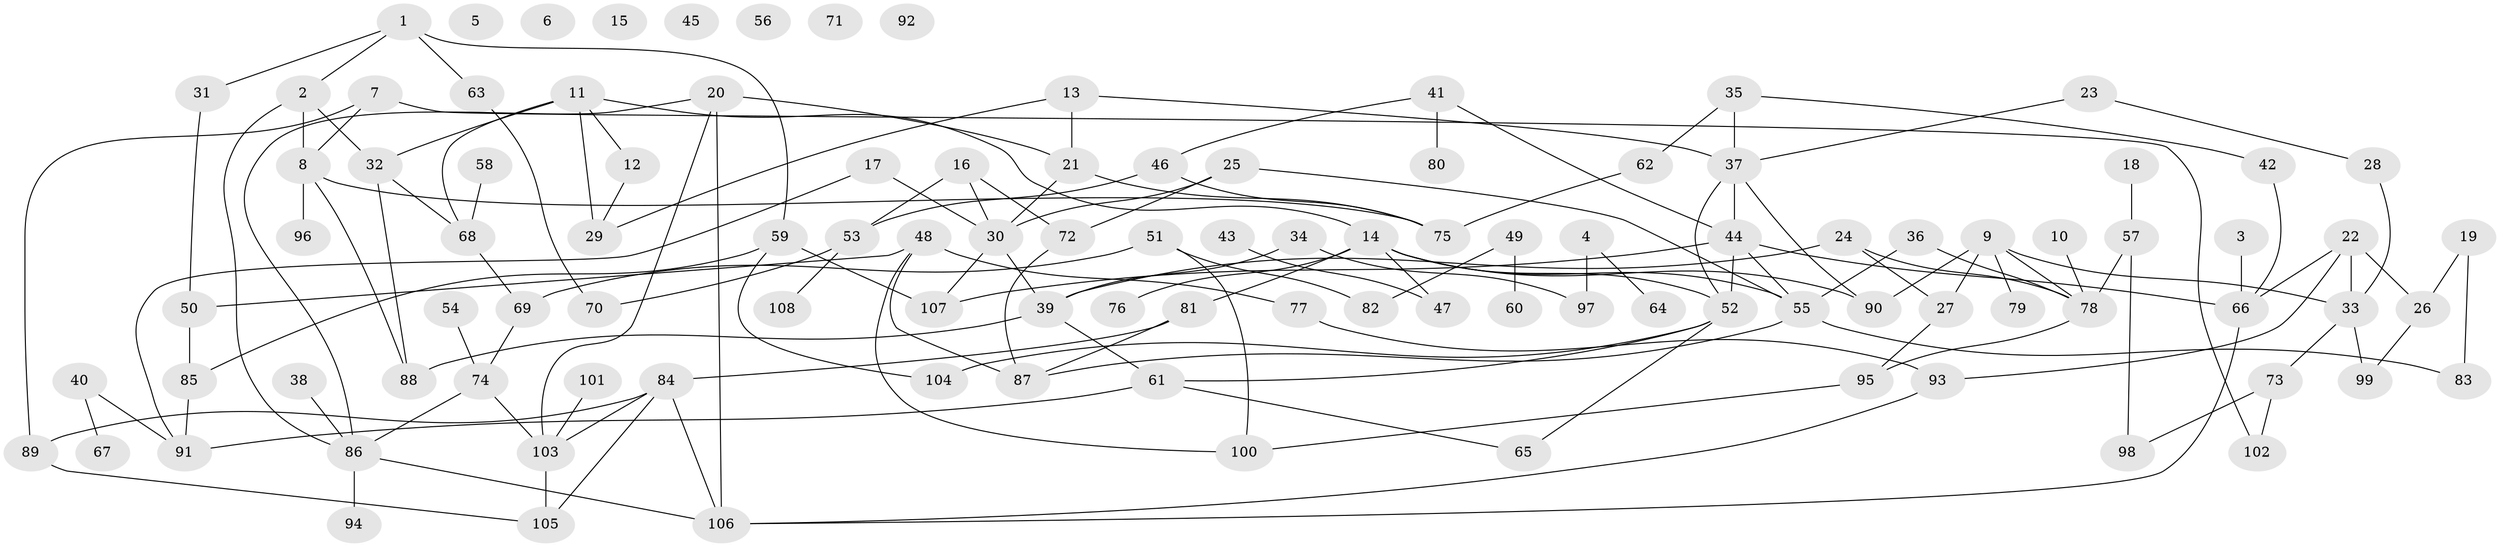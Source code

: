// coarse degree distribution, {6: 0.08450704225352113, 4: 0.1267605633802817, 1: 0.16901408450704225, 0: 0.09859154929577464, 3: 0.16901408450704225, 2: 0.16901408450704225, 5: 0.14084507042253522, 11: 0.014084507042253521, 8: 0.014084507042253521, 7: 0.014084507042253521}
// Generated by graph-tools (version 1.1) at 2025/23/03/03/25 07:23:29]
// undirected, 108 vertices, 151 edges
graph export_dot {
graph [start="1"]
  node [color=gray90,style=filled];
  1;
  2;
  3;
  4;
  5;
  6;
  7;
  8;
  9;
  10;
  11;
  12;
  13;
  14;
  15;
  16;
  17;
  18;
  19;
  20;
  21;
  22;
  23;
  24;
  25;
  26;
  27;
  28;
  29;
  30;
  31;
  32;
  33;
  34;
  35;
  36;
  37;
  38;
  39;
  40;
  41;
  42;
  43;
  44;
  45;
  46;
  47;
  48;
  49;
  50;
  51;
  52;
  53;
  54;
  55;
  56;
  57;
  58;
  59;
  60;
  61;
  62;
  63;
  64;
  65;
  66;
  67;
  68;
  69;
  70;
  71;
  72;
  73;
  74;
  75;
  76;
  77;
  78;
  79;
  80;
  81;
  82;
  83;
  84;
  85;
  86;
  87;
  88;
  89;
  90;
  91;
  92;
  93;
  94;
  95;
  96;
  97;
  98;
  99;
  100;
  101;
  102;
  103;
  104;
  105;
  106;
  107;
  108;
  1 -- 2;
  1 -- 31;
  1 -- 59;
  1 -- 63;
  2 -- 8;
  2 -- 32;
  2 -- 86;
  3 -- 66;
  4 -- 64;
  4 -- 97;
  7 -- 8;
  7 -- 89;
  7 -- 102;
  8 -- 75;
  8 -- 88;
  8 -- 96;
  9 -- 27;
  9 -- 33;
  9 -- 78;
  9 -- 79;
  9 -- 90;
  10 -- 78;
  11 -- 12;
  11 -- 14;
  11 -- 29;
  11 -- 32;
  11 -- 68;
  12 -- 29;
  13 -- 21;
  13 -- 29;
  13 -- 37;
  14 -- 47;
  14 -- 52;
  14 -- 55;
  14 -- 76;
  14 -- 81;
  14 -- 90;
  16 -- 30;
  16 -- 53;
  16 -- 72;
  17 -- 30;
  17 -- 91;
  18 -- 57;
  19 -- 26;
  19 -- 83;
  20 -- 21;
  20 -- 86;
  20 -- 103;
  20 -- 106;
  21 -- 30;
  21 -- 75;
  22 -- 26;
  22 -- 33;
  22 -- 66;
  22 -- 93;
  23 -- 28;
  23 -- 37;
  24 -- 27;
  24 -- 39;
  24 -- 78;
  25 -- 30;
  25 -- 55;
  25 -- 72;
  26 -- 99;
  27 -- 95;
  28 -- 33;
  30 -- 39;
  30 -- 107;
  31 -- 50;
  32 -- 68;
  32 -- 88;
  33 -- 73;
  33 -- 99;
  34 -- 39;
  34 -- 97;
  35 -- 37;
  35 -- 42;
  35 -- 62;
  36 -- 55;
  36 -- 78;
  37 -- 44;
  37 -- 52;
  37 -- 90;
  38 -- 86;
  39 -- 61;
  39 -- 88;
  40 -- 67;
  40 -- 91;
  41 -- 44;
  41 -- 46;
  41 -- 80;
  42 -- 66;
  43 -- 47;
  44 -- 52;
  44 -- 55;
  44 -- 66;
  44 -- 107;
  46 -- 53;
  46 -- 75;
  48 -- 50;
  48 -- 77;
  48 -- 87;
  48 -- 100;
  49 -- 60;
  49 -- 82;
  50 -- 85;
  51 -- 69;
  51 -- 82;
  51 -- 100;
  52 -- 61;
  52 -- 65;
  52 -- 104;
  53 -- 70;
  53 -- 108;
  54 -- 74;
  55 -- 83;
  55 -- 87;
  57 -- 78;
  57 -- 98;
  58 -- 68;
  59 -- 85;
  59 -- 104;
  59 -- 107;
  61 -- 65;
  61 -- 91;
  62 -- 75;
  63 -- 70;
  66 -- 106;
  68 -- 69;
  69 -- 74;
  72 -- 87;
  73 -- 98;
  73 -- 102;
  74 -- 86;
  74 -- 103;
  77 -- 93;
  78 -- 95;
  81 -- 84;
  81 -- 87;
  84 -- 89;
  84 -- 103;
  84 -- 105;
  84 -- 106;
  85 -- 91;
  86 -- 94;
  86 -- 106;
  89 -- 105;
  93 -- 106;
  95 -- 100;
  101 -- 103;
  103 -- 105;
}

